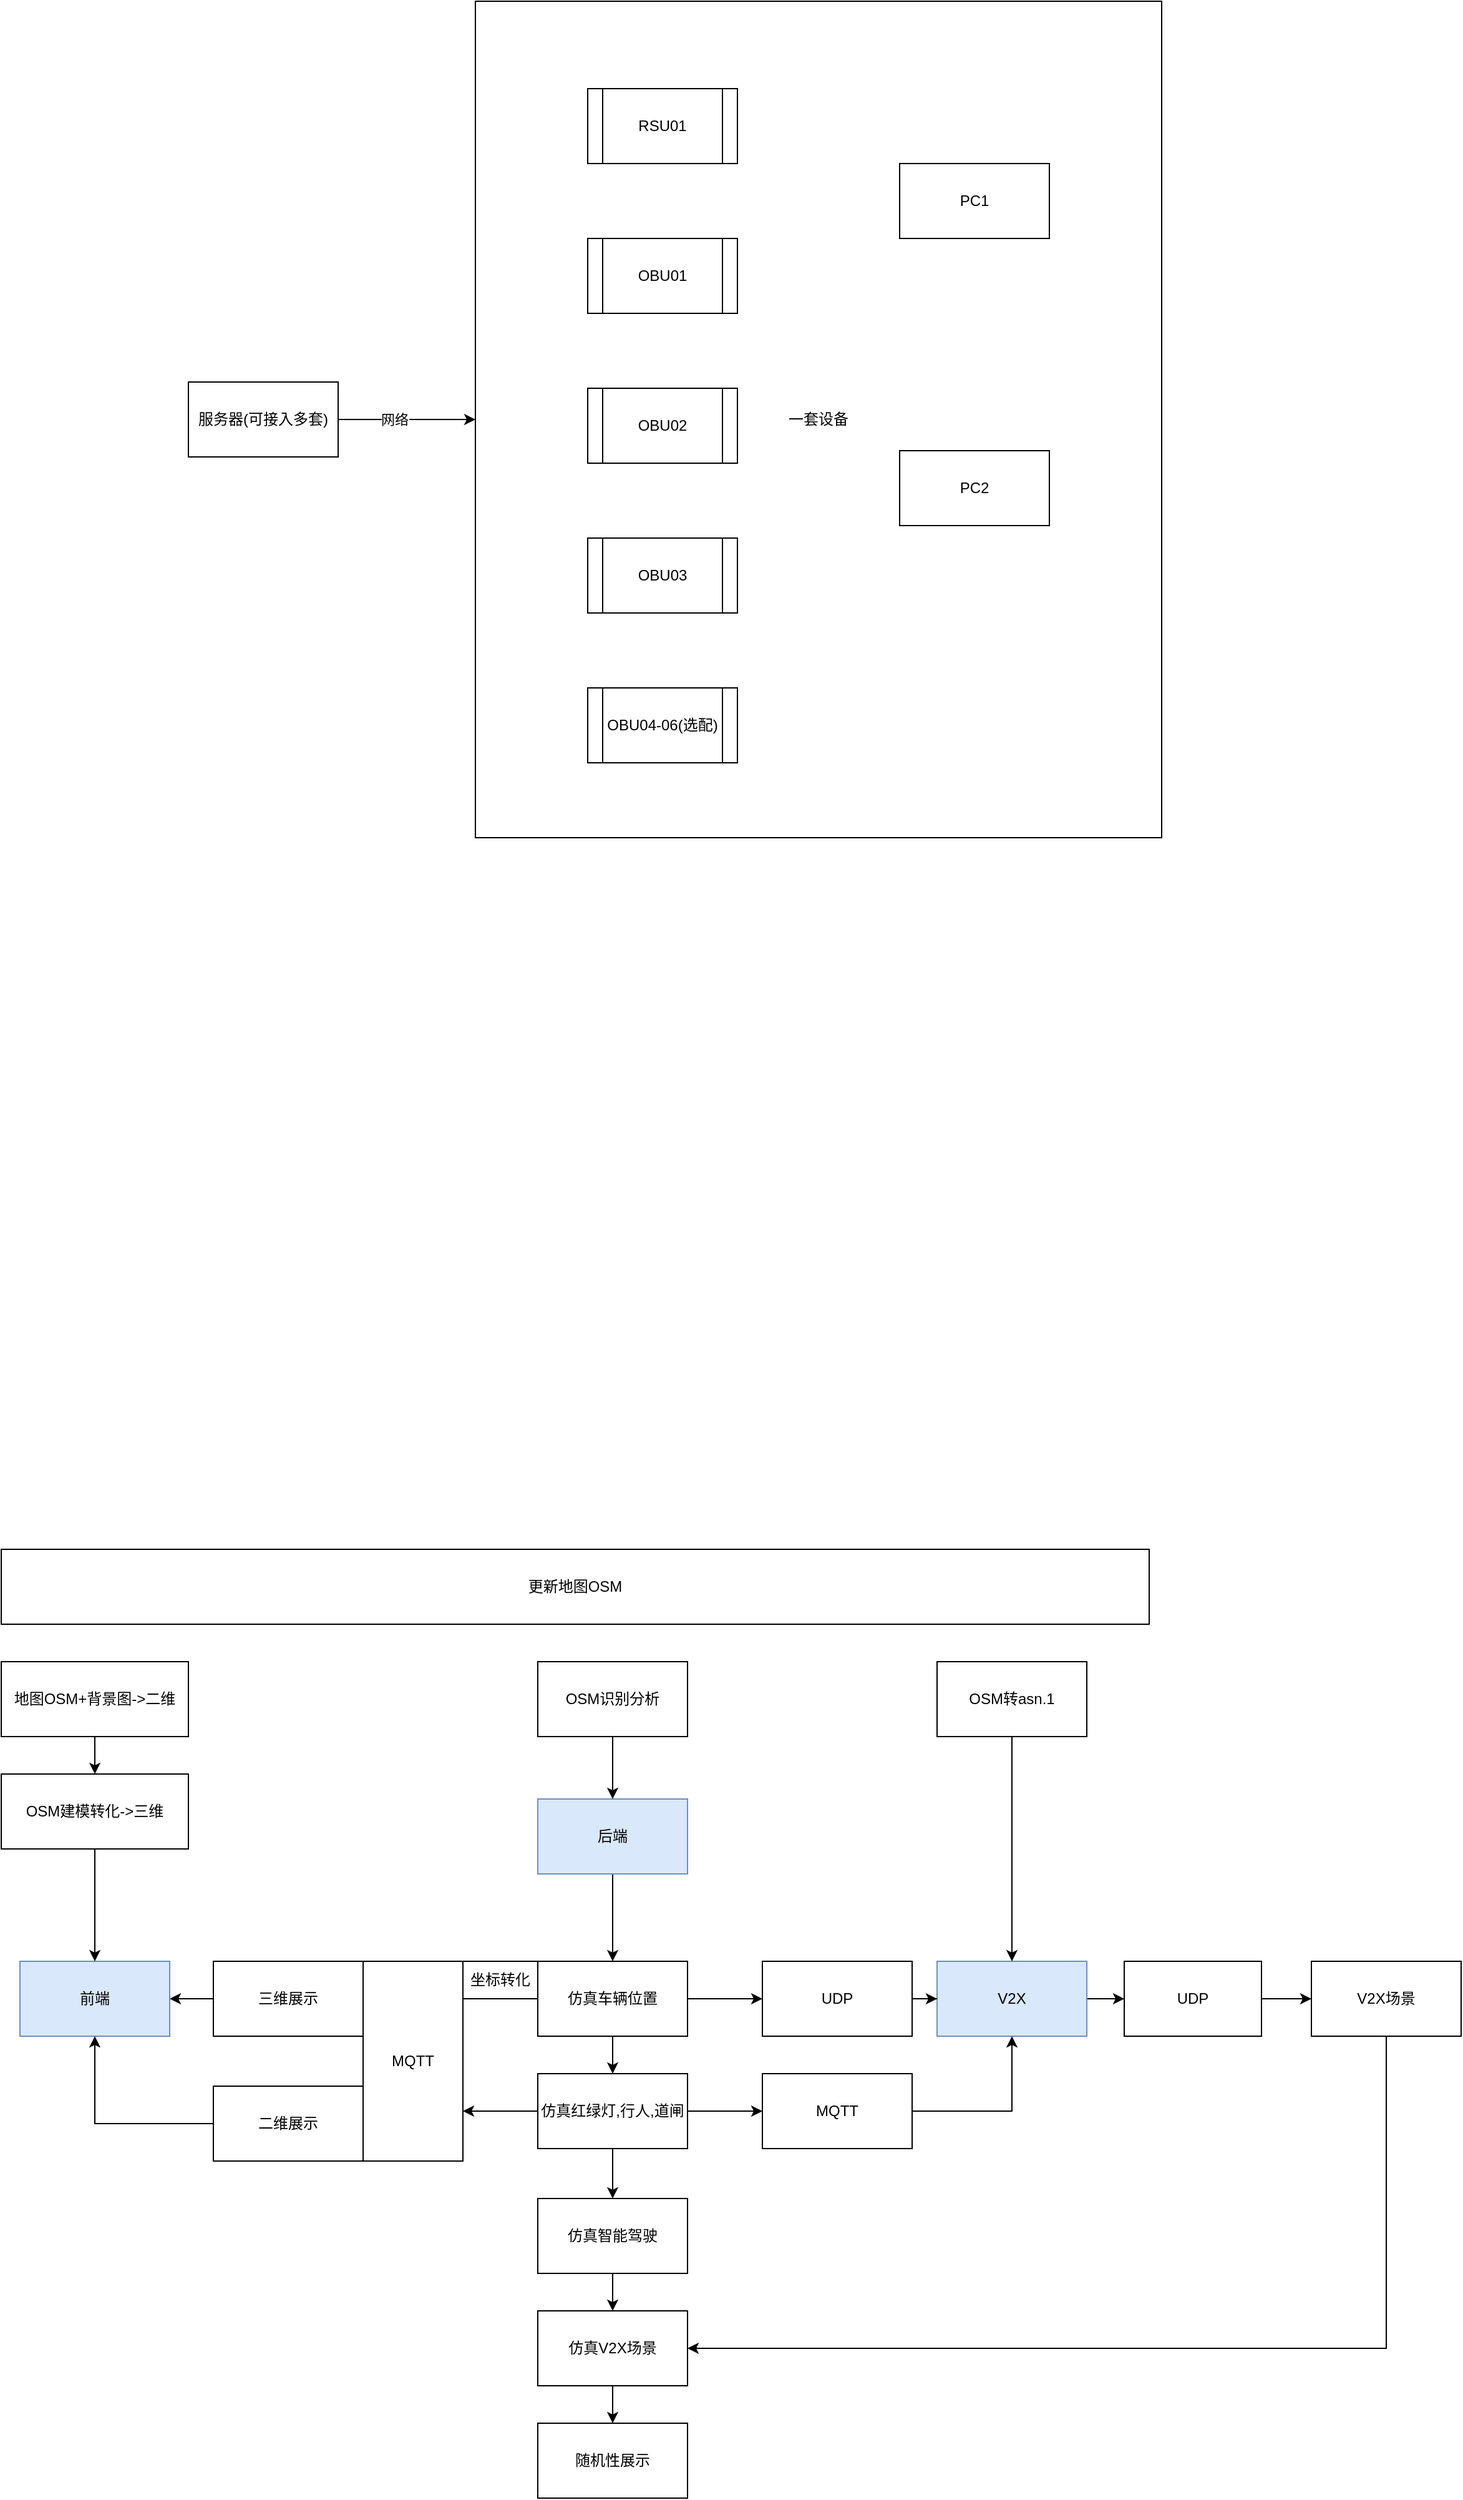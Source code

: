 <mxfile version="28.0.6">
  <diagram name="第 1 页" id="2Bufaen2Vc_g4Hj0Wt3B">
    <mxGraphModel dx="2893" dy="2314" grid="1" gridSize="10" guides="1" tooltips="1" connect="1" arrows="1" fold="1" page="1" pageScale="1" pageWidth="827" pageHeight="1169" math="0" shadow="0">
      <root>
        <mxCell id="0" />
        <mxCell id="1" parent="0" />
        <mxCell id="hUOe4CgwV009XfnV-HnH-10" value="一套设备" style="rounded=0;whiteSpace=wrap;html=1;" parent="1" vertex="1">
          <mxGeometry x="-410" y="-820" width="550" height="670" as="geometry" />
        </mxCell>
        <mxCell id="hUOe4CgwV009XfnV-HnH-11" style="edgeStyle=orthogonalEdgeStyle;rounded=0;orthogonalLoop=1;jettySize=auto;html=1;" parent="1" source="hUOe4CgwV009XfnV-HnH-1" target="hUOe4CgwV009XfnV-HnH-10" edge="1">
          <mxGeometry relative="1" as="geometry" />
        </mxCell>
        <mxCell id="hUOe4CgwV009XfnV-HnH-12" value="网络" style="edgeLabel;html=1;align=center;verticalAlign=middle;resizable=0;points=[];" parent="hUOe4CgwV009XfnV-HnH-11" vertex="1" connectable="0">
          <mxGeometry x="-0.188" relative="1" as="geometry">
            <mxPoint as="offset" />
          </mxGeometry>
        </mxCell>
        <mxCell id="hUOe4CgwV009XfnV-HnH-1" value="服务器(可接入多套)" style="rounded=0;whiteSpace=wrap;html=1;" parent="1" vertex="1">
          <mxGeometry x="-640" y="-515" width="120" height="60" as="geometry" />
        </mxCell>
        <mxCell id="hUOe4CgwV009XfnV-HnH-2" value="RSU01" style="shape=process;whiteSpace=wrap;html=1;backgroundOutline=1;" parent="1" vertex="1">
          <mxGeometry x="-320" y="-750" width="120" height="60" as="geometry" />
        </mxCell>
        <mxCell id="hUOe4CgwV009XfnV-HnH-3" value="OBU01" style="shape=process;whiteSpace=wrap;html=1;backgroundOutline=1;" parent="1" vertex="1">
          <mxGeometry x="-320" y="-630" width="120" height="60" as="geometry" />
        </mxCell>
        <mxCell id="hUOe4CgwV009XfnV-HnH-4" value="OBU02" style="shape=process;whiteSpace=wrap;html=1;backgroundOutline=1;" parent="1" vertex="1">
          <mxGeometry x="-320" y="-510" width="120" height="60" as="geometry" />
        </mxCell>
        <mxCell id="hUOe4CgwV009XfnV-HnH-5" value="OBU03" style="shape=process;whiteSpace=wrap;html=1;backgroundOutline=1;" parent="1" vertex="1">
          <mxGeometry x="-320" y="-390" width="120" height="60" as="geometry" />
        </mxCell>
        <mxCell id="hUOe4CgwV009XfnV-HnH-6" value="OBU04-06(选配)" style="shape=process;whiteSpace=wrap;html=1;backgroundOutline=1;" parent="1" vertex="1">
          <mxGeometry x="-320" y="-270" width="120" height="60" as="geometry" />
        </mxCell>
        <mxCell id="hUOe4CgwV009XfnV-HnH-7" value="PC1" style="rounded=0;whiteSpace=wrap;html=1;" parent="1" vertex="1">
          <mxGeometry x="-70" y="-690" width="120" height="60" as="geometry" />
        </mxCell>
        <mxCell id="hUOe4CgwV009XfnV-HnH-8" value="PC2" style="rounded=0;whiteSpace=wrap;html=1;" parent="1" vertex="1">
          <mxGeometry x="-70" y="-460" width="120" height="60" as="geometry" />
        </mxCell>
        <mxCell id="FZnhdKNDYV_imhR_eTHI-1" value="前端" style="rounded=0;whiteSpace=wrap;html=1;fillColor=#dae8fc;strokeColor=#6c8ebf;" vertex="1" parent="1">
          <mxGeometry x="-775" y="750" width="120" height="60" as="geometry" />
        </mxCell>
        <mxCell id="FZnhdKNDYV_imhR_eTHI-31" style="edgeStyle=orthogonalEdgeStyle;rounded=0;orthogonalLoop=1;jettySize=auto;html=1;entryX=0.5;entryY=0;entryDx=0;entryDy=0;" edge="1" parent="1" source="FZnhdKNDYV_imhR_eTHI-2" target="FZnhdKNDYV_imhR_eTHI-4">
          <mxGeometry relative="1" as="geometry" />
        </mxCell>
        <mxCell id="FZnhdKNDYV_imhR_eTHI-2" value="后端" style="rounded=0;whiteSpace=wrap;html=1;fillColor=#dae8fc;strokeColor=#6c8ebf;" vertex="1" parent="1">
          <mxGeometry x="-360" y="620" width="120" height="60" as="geometry" />
        </mxCell>
        <mxCell id="FZnhdKNDYV_imhR_eTHI-37" style="edgeStyle=orthogonalEdgeStyle;rounded=0;orthogonalLoop=1;jettySize=auto;html=1;entryX=0;entryY=0.5;entryDx=0;entryDy=0;" edge="1" parent="1" source="FZnhdKNDYV_imhR_eTHI-3" target="FZnhdKNDYV_imhR_eTHI-17">
          <mxGeometry relative="1" as="geometry" />
        </mxCell>
        <mxCell id="FZnhdKNDYV_imhR_eTHI-3" value="V2X" style="rounded=0;whiteSpace=wrap;html=1;fillColor=#dae8fc;strokeColor=#6c8ebf;" vertex="1" parent="1">
          <mxGeometry x="-40" y="750" width="120" height="60" as="geometry" />
        </mxCell>
        <mxCell id="FZnhdKNDYV_imhR_eTHI-29" style="edgeStyle=orthogonalEdgeStyle;rounded=0;orthogonalLoop=1;jettySize=auto;html=1;entryX=0;entryY=0.5;entryDx=0;entryDy=0;" edge="1" parent="1" source="FZnhdKNDYV_imhR_eTHI-4" target="FZnhdKNDYV_imhR_eTHI-13">
          <mxGeometry relative="1" as="geometry" />
        </mxCell>
        <mxCell id="FZnhdKNDYV_imhR_eTHI-32" style="edgeStyle=orthogonalEdgeStyle;rounded=0;orthogonalLoop=1;jettySize=auto;html=1;exitX=0.5;exitY=1;exitDx=0;exitDy=0;entryX=0.5;entryY=0;entryDx=0;entryDy=0;" edge="1" parent="1" source="FZnhdKNDYV_imhR_eTHI-4" target="FZnhdKNDYV_imhR_eTHI-8">
          <mxGeometry relative="1" as="geometry" />
        </mxCell>
        <mxCell id="FZnhdKNDYV_imhR_eTHI-4" value="仿真车辆位置" style="rounded=0;whiteSpace=wrap;html=1;" vertex="1" parent="1">
          <mxGeometry x="-360" y="750" width="120" height="60" as="geometry" />
        </mxCell>
        <mxCell id="FZnhdKNDYV_imhR_eTHI-26" style="edgeStyle=orthogonalEdgeStyle;rounded=0;orthogonalLoop=1;jettySize=auto;html=1;" edge="1" parent="1" source="FZnhdKNDYV_imhR_eTHI-5" target="FZnhdKNDYV_imhR_eTHI-1">
          <mxGeometry relative="1" as="geometry" />
        </mxCell>
        <mxCell id="FZnhdKNDYV_imhR_eTHI-5" value="三维展示" style="rounded=0;whiteSpace=wrap;html=1;" vertex="1" parent="1">
          <mxGeometry x="-620" y="750" width="120" height="60" as="geometry" />
        </mxCell>
        <mxCell id="FZnhdKNDYV_imhR_eTHI-27" style="edgeStyle=orthogonalEdgeStyle;rounded=0;orthogonalLoop=1;jettySize=auto;html=1;exitX=0;exitY=0.5;exitDx=0;exitDy=0;entryX=0.5;entryY=1;entryDx=0;entryDy=0;" edge="1" parent="1" source="FZnhdKNDYV_imhR_eTHI-6" target="FZnhdKNDYV_imhR_eTHI-1">
          <mxGeometry relative="1" as="geometry" />
        </mxCell>
        <mxCell id="FZnhdKNDYV_imhR_eTHI-6" value="二维展示" style="rounded=0;whiteSpace=wrap;html=1;" vertex="1" parent="1">
          <mxGeometry x="-620" y="850" width="120" height="60" as="geometry" />
        </mxCell>
        <mxCell id="FZnhdKNDYV_imhR_eTHI-7" value="MQTT" style="rounded=0;whiteSpace=wrap;html=1;" vertex="1" parent="1">
          <mxGeometry x="-500" y="750" width="80" height="160" as="geometry" />
        </mxCell>
        <mxCell id="FZnhdKNDYV_imhR_eTHI-28" style="edgeStyle=orthogonalEdgeStyle;rounded=0;orthogonalLoop=1;jettySize=auto;html=1;entryX=1;entryY=0.75;entryDx=0;entryDy=0;" edge="1" parent="1" source="FZnhdKNDYV_imhR_eTHI-8" target="FZnhdKNDYV_imhR_eTHI-7">
          <mxGeometry relative="1" as="geometry" />
        </mxCell>
        <mxCell id="FZnhdKNDYV_imhR_eTHI-30" style="edgeStyle=orthogonalEdgeStyle;rounded=0;orthogonalLoop=1;jettySize=auto;html=1;" edge="1" parent="1" source="FZnhdKNDYV_imhR_eTHI-8" target="FZnhdKNDYV_imhR_eTHI-12">
          <mxGeometry relative="1" as="geometry" />
        </mxCell>
        <mxCell id="FZnhdKNDYV_imhR_eTHI-33" style="edgeStyle=orthogonalEdgeStyle;rounded=0;orthogonalLoop=1;jettySize=auto;html=1;entryX=0.5;entryY=0;entryDx=0;entryDy=0;" edge="1" parent="1" source="FZnhdKNDYV_imhR_eTHI-8" target="FZnhdKNDYV_imhR_eTHI-19">
          <mxGeometry relative="1" as="geometry" />
        </mxCell>
        <mxCell id="FZnhdKNDYV_imhR_eTHI-8" value="仿真红绿灯,行人,道闸" style="rounded=0;whiteSpace=wrap;html=1;" vertex="1" parent="1">
          <mxGeometry x="-360" y="840" width="120" height="60" as="geometry" />
        </mxCell>
        <mxCell id="FZnhdKNDYV_imhR_eTHI-9" value="更新地图OSM" style="rounded=0;whiteSpace=wrap;html=1;" vertex="1" parent="1">
          <mxGeometry x="-790" y="420" width="920" height="60" as="geometry" />
        </mxCell>
        <mxCell id="FZnhdKNDYV_imhR_eTHI-24" style="edgeStyle=orthogonalEdgeStyle;rounded=0;orthogonalLoop=1;jettySize=auto;html=1;entryX=0.5;entryY=0;entryDx=0;entryDy=0;" edge="1" parent="1" source="FZnhdKNDYV_imhR_eTHI-10" target="FZnhdKNDYV_imhR_eTHI-11">
          <mxGeometry relative="1" as="geometry" />
        </mxCell>
        <mxCell id="FZnhdKNDYV_imhR_eTHI-10" value="地图OSM+背景图-&amp;gt;二维" style="rounded=0;whiteSpace=wrap;html=1;" vertex="1" parent="1">
          <mxGeometry x="-790" y="510" width="150" height="60" as="geometry" />
        </mxCell>
        <mxCell id="FZnhdKNDYV_imhR_eTHI-25" style="edgeStyle=orthogonalEdgeStyle;rounded=0;orthogonalLoop=1;jettySize=auto;html=1;entryX=0.5;entryY=0;entryDx=0;entryDy=0;" edge="1" parent="1" source="FZnhdKNDYV_imhR_eTHI-11" target="FZnhdKNDYV_imhR_eTHI-1">
          <mxGeometry relative="1" as="geometry" />
        </mxCell>
        <mxCell id="FZnhdKNDYV_imhR_eTHI-11" value="OSM建模转化-&amp;gt;三维" style="rounded=0;whiteSpace=wrap;html=1;" vertex="1" parent="1">
          <mxGeometry x="-790" y="600" width="150" height="60" as="geometry" />
        </mxCell>
        <mxCell id="FZnhdKNDYV_imhR_eTHI-39" style="edgeStyle=orthogonalEdgeStyle;rounded=0;orthogonalLoop=1;jettySize=auto;html=1;entryX=0.5;entryY=1;entryDx=0;entryDy=0;" edge="1" parent="1" source="FZnhdKNDYV_imhR_eTHI-12" target="FZnhdKNDYV_imhR_eTHI-3">
          <mxGeometry relative="1" as="geometry" />
        </mxCell>
        <mxCell id="FZnhdKNDYV_imhR_eTHI-12" value="MQTT" style="rounded=0;whiteSpace=wrap;html=1;" vertex="1" parent="1">
          <mxGeometry x="-180" y="840" width="120" height="60" as="geometry" />
        </mxCell>
        <mxCell id="FZnhdKNDYV_imhR_eTHI-38" style="edgeStyle=orthogonalEdgeStyle;rounded=0;orthogonalLoop=1;jettySize=auto;html=1;entryX=0;entryY=0.5;entryDx=0;entryDy=0;" edge="1" parent="1" source="FZnhdKNDYV_imhR_eTHI-13" target="FZnhdKNDYV_imhR_eTHI-3">
          <mxGeometry relative="1" as="geometry" />
        </mxCell>
        <mxCell id="FZnhdKNDYV_imhR_eTHI-13" value="UDP" style="rounded=0;whiteSpace=wrap;html=1;" vertex="1" parent="1">
          <mxGeometry x="-180" y="750" width="120" height="60" as="geometry" />
        </mxCell>
        <mxCell id="FZnhdKNDYV_imhR_eTHI-23" style="edgeStyle=orthogonalEdgeStyle;rounded=0;orthogonalLoop=1;jettySize=auto;html=1;exitX=0.5;exitY=1;exitDx=0;exitDy=0;" edge="1" parent="1" source="FZnhdKNDYV_imhR_eTHI-14" target="FZnhdKNDYV_imhR_eTHI-2">
          <mxGeometry relative="1" as="geometry" />
        </mxCell>
        <mxCell id="FZnhdKNDYV_imhR_eTHI-14" value="OSM识别分析" style="rounded=0;whiteSpace=wrap;html=1;" vertex="1" parent="1">
          <mxGeometry x="-360" y="510" width="120" height="60" as="geometry" />
        </mxCell>
        <mxCell id="FZnhdKNDYV_imhR_eTHI-36" style="edgeStyle=orthogonalEdgeStyle;rounded=0;orthogonalLoop=1;jettySize=auto;html=1;" edge="1" parent="1" source="FZnhdKNDYV_imhR_eTHI-15" target="FZnhdKNDYV_imhR_eTHI-3">
          <mxGeometry relative="1" as="geometry" />
        </mxCell>
        <mxCell id="FZnhdKNDYV_imhR_eTHI-15" value="OSM转asn.1" style="rounded=0;whiteSpace=wrap;html=1;" vertex="1" parent="1">
          <mxGeometry x="-40" y="510" width="120" height="60" as="geometry" />
        </mxCell>
        <mxCell id="FZnhdKNDYV_imhR_eTHI-40" style="edgeStyle=orthogonalEdgeStyle;rounded=0;orthogonalLoop=1;jettySize=auto;html=1;entryX=0;entryY=0.5;entryDx=0;entryDy=0;" edge="1" parent="1" source="FZnhdKNDYV_imhR_eTHI-17" target="FZnhdKNDYV_imhR_eTHI-18">
          <mxGeometry relative="1" as="geometry" />
        </mxCell>
        <mxCell id="FZnhdKNDYV_imhR_eTHI-17" value="UDP" style="rounded=0;whiteSpace=wrap;html=1;" vertex="1" parent="1">
          <mxGeometry x="110" y="750" width="110" height="60" as="geometry" />
        </mxCell>
        <mxCell id="FZnhdKNDYV_imhR_eTHI-41" style="edgeStyle=orthogonalEdgeStyle;rounded=0;orthogonalLoop=1;jettySize=auto;html=1;entryX=1;entryY=0.5;entryDx=0;entryDy=0;" edge="1" parent="1" source="FZnhdKNDYV_imhR_eTHI-18" target="FZnhdKNDYV_imhR_eTHI-20">
          <mxGeometry relative="1" as="geometry">
            <Array as="points">
              <mxPoint x="320" y="1060" />
            </Array>
          </mxGeometry>
        </mxCell>
        <mxCell id="FZnhdKNDYV_imhR_eTHI-18" value="V2X场景" style="rounded=0;whiteSpace=wrap;html=1;" vertex="1" parent="1">
          <mxGeometry x="260" y="750" width="120" height="60" as="geometry" />
        </mxCell>
        <mxCell id="FZnhdKNDYV_imhR_eTHI-34" value="" style="edgeStyle=orthogonalEdgeStyle;rounded=0;orthogonalLoop=1;jettySize=auto;html=1;" edge="1" parent="1" source="FZnhdKNDYV_imhR_eTHI-19" target="FZnhdKNDYV_imhR_eTHI-20">
          <mxGeometry relative="1" as="geometry" />
        </mxCell>
        <mxCell id="FZnhdKNDYV_imhR_eTHI-19" value="仿真智能驾驶" style="rounded=0;whiteSpace=wrap;html=1;" vertex="1" parent="1">
          <mxGeometry x="-360" y="940" width="120" height="60" as="geometry" />
        </mxCell>
        <mxCell id="FZnhdKNDYV_imhR_eTHI-35" style="edgeStyle=orthogonalEdgeStyle;rounded=0;orthogonalLoop=1;jettySize=auto;html=1;entryX=0.5;entryY=0;entryDx=0;entryDy=0;" edge="1" parent="1" source="FZnhdKNDYV_imhR_eTHI-20" target="FZnhdKNDYV_imhR_eTHI-22">
          <mxGeometry relative="1" as="geometry" />
        </mxCell>
        <mxCell id="FZnhdKNDYV_imhR_eTHI-20" value="仿真V2X场景" style="rounded=0;whiteSpace=wrap;html=1;" vertex="1" parent="1">
          <mxGeometry x="-360" y="1030" width="120" height="60" as="geometry" />
        </mxCell>
        <mxCell id="FZnhdKNDYV_imhR_eTHI-21" value="坐标转化" style="rounded=0;whiteSpace=wrap;html=1;" vertex="1" parent="1">
          <mxGeometry x="-420" y="750" width="60" height="30" as="geometry" />
        </mxCell>
        <mxCell id="FZnhdKNDYV_imhR_eTHI-22" value="随机性展示" style="rounded=0;whiteSpace=wrap;html=1;" vertex="1" parent="1">
          <mxGeometry x="-360" y="1120" width="120" height="60" as="geometry" />
        </mxCell>
      </root>
    </mxGraphModel>
  </diagram>
</mxfile>
